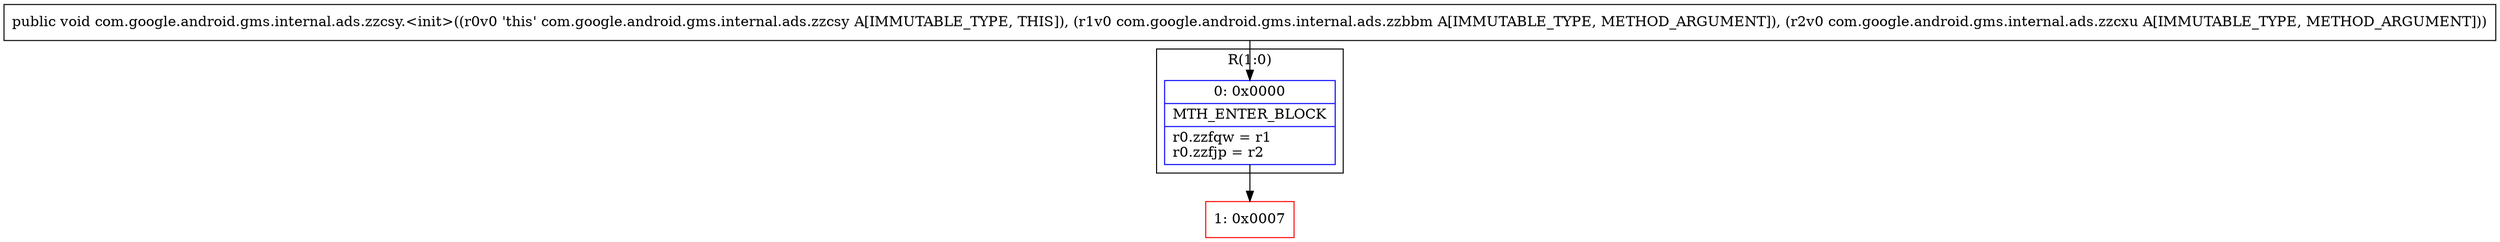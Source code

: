 digraph "CFG forcom.google.android.gms.internal.ads.zzcsy.\<init\>(Lcom\/google\/android\/gms\/internal\/ads\/zzbbm;Lcom\/google\/android\/gms\/internal\/ads\/zzcxu;)V" {
subgraph cluster_Region_1998431146 {
label = "R(1:0)";
node [shape=record,color=blue];
Node_0 [shape=record,label="{0\:\ 0x0000|MTH_ENTER_BLOCK\l|r0.zzfqw = r1\lr0.zzfjp = r2\l}"];
}
Node_1 [shape=record,color=red,label="{1\:\ 0x0007}"];
MethodNode[shape=record,label="{public void com.google.android.gms.internal.ads.zzcsy.\<init\>((r0v0 'this' com.google.android.gms.internal.ads.zzcsy A[IMMUTABLE_TYPE, THIS]), (r1v0 com.google.android.gms.internal.ads.zzbbm A[IMMUTABLE_TYPE, METHOD_ARGUMENT]), (r2v0 com.google.android.gms.internal.ads.zzcxu A[IMMUTABLE_TYPE, METHOD_ARGUMENT])) }"];
MethodNode -> Node_0;
Node_0 -> Node_1;
}

